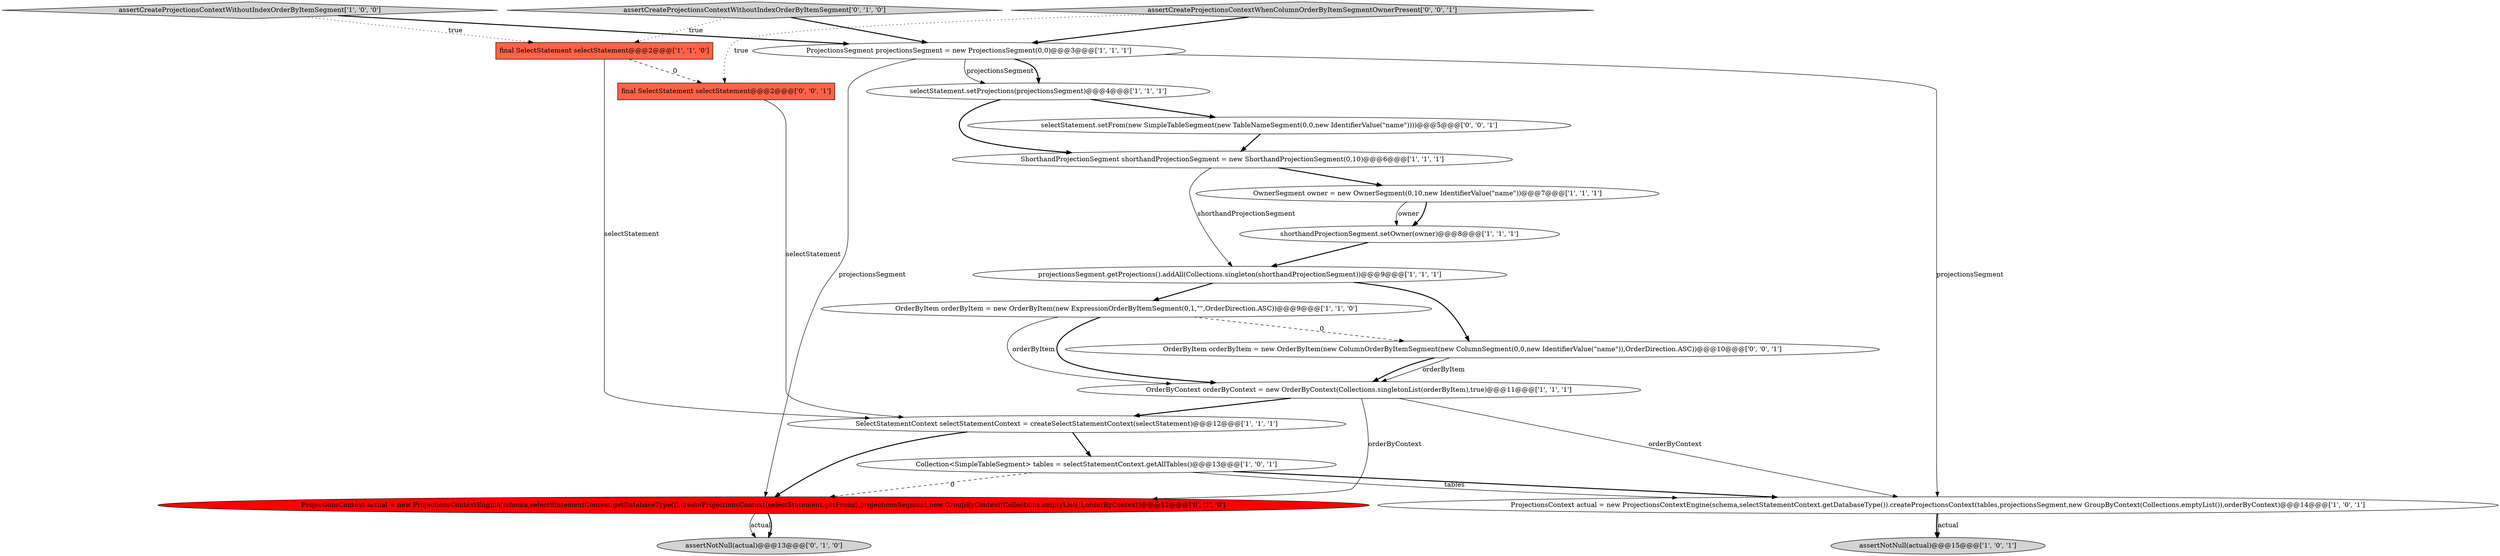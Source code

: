 digraph {
1 [style = filled, label = "OrderByItem orderByItem = new OrderByItem(new ExpressionOrderByItemSegment(0,1,\"\",OrderDirection.ASC))@@@9@@@['1', '1', '0']", fillcolor = white, shape = ellipse image = "AAA0AAABBB1BBB"];
5 [style = filled, label = "OrderByContext orderByContext = new OrderByContext(Collections.singletonList(orderByItem),true)@@@11@@@['1', '1', '1']", fillcolor = white, shape = ellipse image = "AAA0AAABBB1BBB"];
18 [style = filled, label = "selectStatement.setFrom(new SimpleTableSegment(new TableNameSegment(0,0,new IdentifierValue(\"name\"))))@@@5@@@['0', '0', '1']", fillcolor = white, shape = ellipse image = "AAA0AAABBB3BBB"];
19 [style = filled, label = "final SelectStatement selectStatement@@@2@@@['0', '0', '1']", fillcolor = tomato, shape = box image = "AAA0AAABBB3BBB"];
0 [style = filled, label = "ProjectionsSegment projectionsSegment = new ProjectionsSegment(0,0)@@@3@@@['1', '1', '1']", fillcolor = white, shape = ellipse image = "AAA0AAABBB1BBB"];
9 [style = filled, label = "ProjectionsContext actual = new ProjectionsContextEngine(schema,selectStatementContext.getDatabaseType()).createProjectionsContext(tables,projectionsSegment,new GroupByContext(Collections.emptyList()),orderByContext)@@@14@@@['1', '0', '1']", fillcolor = white, shape = ellipse image = "AAA0AAABBB1BBB"];
8 [style = filled, label = "selectStatement.setProjections(projectionsSegment)@@@4@@@['1', '1', '1']", fillcolor = white, shape = ellipse image = "AAA0AAABBB1BBB"];
16 [style = filled, label = "assertCreateProjectionsContextWithoutIndexOrderByItemSegment['0', '1', '0']", fillcolor = lightgray, shape = diamond image = "AAA0AAABBB2BBB"];
6 [style = filled, label = "SelectStatementContext selectStatementContext = createSelectStatementContext(selectStatement)@@@12@@@['1', '1', '1']", fillcolor = white, shape = ellipse image = "AAA0AAABBB1BBB"];
7 [style = filled, label = "final SelectStatement selectStatement@@@2@@@['1', '1', '0']", fillcolor = tomato, shape = box image = "AAA0AAABBB1BBB"];
2 [style = filled, label = "Collection<SimpleTableSegment> tables = selectStatementContext.getAllTables()@@@13@@@['1', '0', '1']", fillcolor = white, shape = ellipse image = "AAA0AAABBB1BBB"];
14 [style = filled, label = "ProjectionsContext actual = new ProjectionsContextEngine(schema,selectStatementContext.getDatabaseType()).createProjectionsContext(selectStatement.getFrom(),projectionsSegment,new GroupByContext(Collections.emptyList()),orderByContext)@@@12@@@['0', '1', '0']", fillcolor = red, shape = ellipse image = "AAA1AAABBB2BBB"];
12 [style = filled, label = "OwnerSegment owner = new OwnerSegment(0,10,new IdentifierValue(\"name\"))@@@7@@@['1', '1', '1']", fillcolor = white, shape = ellipse image = "AAA0AAABBB1BBB"];
3 [style = filled, label = "assertCreateProjectionsContextWithoutIndexOrderByItemSegment['1', '0', '0']", fillcolor = lightgray, shape = diamond image = "AAA0AAABBB1BBB"];
20 [style = filled, label = "OrderByItem orderByItem = new OrderByItem(new ColumnOrderByItemSegment(new ColumnSegment(0,0,new IdentifierValue(\"name\")),OrderDirection.ASC))@@@10@@@['0', '0', '1']", fillcolor = white, shape = ellipse image = "AAA0AAABBB3BBB"];
15 [style = filled, label = "assertNotNull(actual)@@@13@@@['0', '1', '0']", fillcolor = lightgray, shape = ellipse image = "AAA0AAABBB2BBB"];
4 [style = filled, label = "ShorthandProjectionSegment shorthandProjectionSegment = new ShorthandProjectionSegment(0,10)@@@6@@@['1', '1', '1']", fillcolor = white, shape = ellipse image = "AAA0AAABBB1BBB"];
10 [style = filled, label = "assertNotNull(actual)@@@15@@@['1', '0', '1']", fillcolor = lightgray, shape = ellipse image = "AAA0AAABBB1BBB"];
13 [style = filled, label = "shorthandProjectionSegment.setOwner(owner)@@@8@@@['1', '1', '1']", fillcolor = white, shape = ellipse image = "AAA0AAABBB1BBB"];
11 [style = filled, label = "projectionsSegment.getProjections().addAll(Collections.singleton(shorthandProjectionSegment))@@@9@@@['1', '1', '1']", fillcolor = white, shape = ellipse image = "AAA0AAABBB1BBB"];
17 [style = filled, label = "assertCreateProjectionsContextWhenColumnOrderByItemSegmentOwnerPresent['0', '0', '1']", fillcolor = lightgray, shape = diamond image = "AAA0AAABBB3BBB"];
1->5 [style = bold, label=""];
11->20 [style = bold, label=""];
16->0 [style = bold, label=""];
3->7 [style = dotted, label="true"];
11->1 [style = bold, label=""];
8->18 [style = bold, label=""];
20->5 [style = solid, label="orderByItem"];
19->6 [style = solid, label="selectStatement"];
2->9 [style = bold, label=""];
9->10 [style = bold, label=""];
7->6 [style = solid, label="selectStatement"];
2->9 [style = solid, label="tables"];
0->8 [style = solid, label="projectionsSegment"];
13->11 [style = bold, label=""];
9->10 [style = solid, label="actual"];
3->0 [style = bold, label=""];
20->5 [style = bold, label=""];
6->2 [style = bold, label=""];
1->20 [style = dashed, label="0"];
6->14 [style = bold, label=""];
16->7 [style = dotted, label="true"];
12->13 [style = bold, label=""];
17->0 [style = bold, label=""];
14->15 [style = solid, label="actual"];
5->6 [style = bold, label=""];
18->4 [style = bold, label=""];
12->13 [style = solid, label="owner"];
2->14 [style = dashed, label="0"];
7->19 [style = dashed, label="0"];
5->9 [style = solid, label="orderByContext"];
0->8 [style = bold, label=""];
17->19 [style = dotted, label="true"];
0->14 [style = solid, label="projectionsSegment"];
4->12 [style = bold, label=""];
14->15 [style = bold, label=""];
8->4 [style = bold, label=""];
5->14 [style = solid, label="orderByContext"];
0->9 [style = solid, label="projectionsSegment"];
4->11 [style = solid, label="shorthandProjectionSegment"];
1->5 [style = solid, label="orderByItem"];
}
